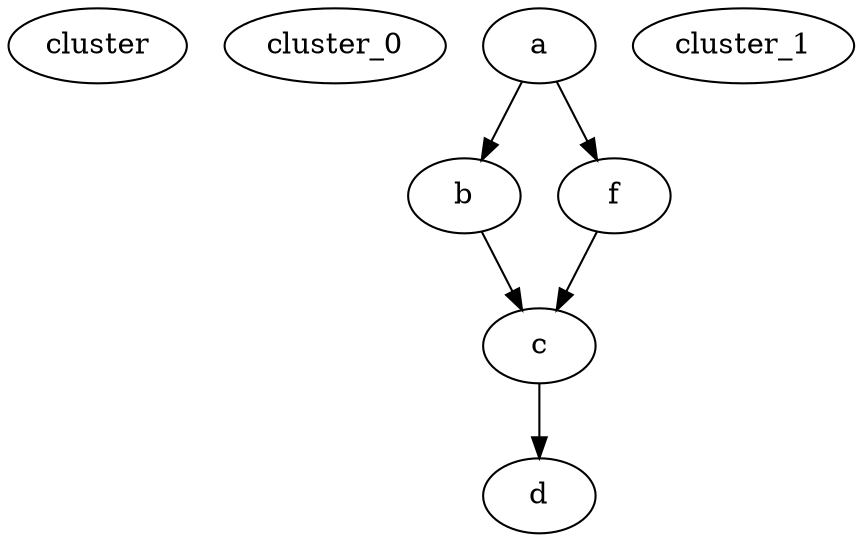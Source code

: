 digraph 
{
	cluster cluster_0
	{
		 label = "Subgraph A"
		a -> b 
		b -> c 
		c -> d 
	}
	cluster cluster_1
	{
		 label = "Subgraph B"
		a -> f 
		f -> c 
	}
}